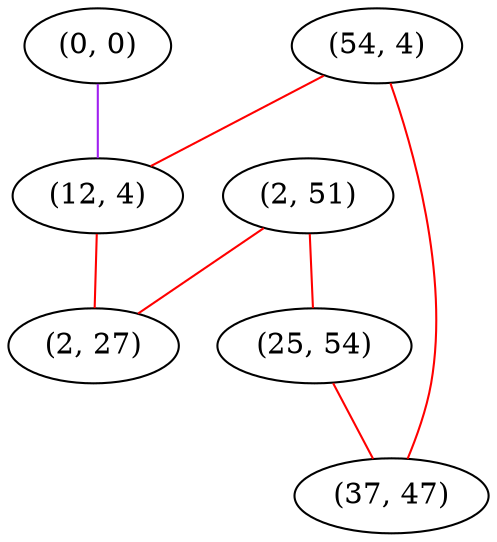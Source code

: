 graph "" {
"(0, 0)";
"(2, 51)";
"(25, 54)";
"(54, 4)";
"(12, 4)";
"(37, 47)";
"(2, 27)";
"(0, 0)" -- "(12, 4)"  [color=purple, key=0, weight=4];
"(2, 51)" -- "(25, 54)"  [color=red, key=0, weight=1];
"(2, 51)" -- "(2, 27)"  [color=red, key=0, weight=1];
"(25, 54)" -- "(37, 47)"  [color=red, key=0, weight=1];
"(54, 4)" -- "(37, 47)"  [color=red, key=0, weight=1];
"(54, 4)" -- "(12, 4)"  [color=red, key=0, weight=1];
"(12, 4)" -- "(2, 27)"  [color=red, key=0, weight=1];
}
